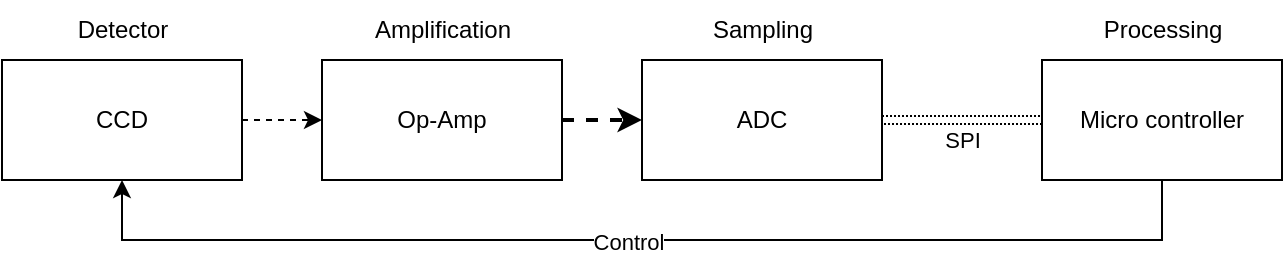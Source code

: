 <mxfile version="26.0.11">
  <diagram name="Page-1" id="hGb2lEd_QG3he4YBrYr1">
    <mxGraphModel dx="788" dy="561" grid="1" gridSize="10" guides="1" tooltips="1" connect="1" arrows="1" fold="1" page="1" pageScale="1" pageWidth="850" pageHeight="1100" math="0" shadow="0">
      <root>
        <mxCell id="0" />
        <mxCell id="1" parent="0" />
        <mxCell id="s2RkI9bYxUWYaikwDauW-33" value="" style="edgeStyle=orthogonalEdgeStyle;rounded=0;orthogonalLoop=1;jettySize=auto;html=1;dashed=1;" edge="1" parent="1" source="s2RkI9bYxUWYaikwDauW-5" target="s2RkI9bYxUWYaikwDauW-32">
          <mxGeometry relative="1" as="geometry" />
        </mxCell>
        <mxCell id="s2RkI9bYxUWYaikwDauW-5" value="&lt;div&gt;CCD&lt;/div&gt;" style="whiteSpace=wrap;html=1;" vertex="1" parent="1">
          <mxGeometry x="10" y="30" width="120" height="60" as="geometry" />
        </mxCell>
        <mxCell id="s2RkI9bYxUWYaikwDauW-35" value="" style="edgeStyle=orthogonalEdgeStyle;rounded=0;orthogonalLoop=1;jettySize=auto;html=1;dashed=1;strokeWidth=2;" edge="1" parent="1" source="s2RkI9bYxUWYaikwDauW-32" target="s2RkI9bYxUWYaikwDauW-34">
          <mxGeometry relative="1" as="geometry" />
        </mxCell>
        <mxCell id="s2RkI9bYxUWYaikwDauW-32" value="&lt;div&gt;Op-Amp&lt;/div&gt;" style="whiteSpace=wrap;html=1;" vertex="1" parent="1">
          <mxGeometry x="170" y="30" width="120" height="60" as="geometry" />
        </mxCell>
        <mxCell id="s2RkI9bYxUWYaikwDauW-37" value="" style="edgeStyle=orthogonalEdgeStyle;rounded=0;orthogonalLoop=1;jettySize=auto;html=1;shape=link;dashed=1;dashPattern=1 1;" edge="1" parent="1" source="s2RkI9bYxUWYaikwDauW-34" target="s2RkI9bYxUWYaikwDauW-36">
          <mxGeometry relative="1" as="geometry" />
        </mxCell>
        <mxCell id="s2RkI9bYxUWYaikwDauW-42" value="SPI" style="edgeLabel;html=1;align=center;verticalAlign=middle;resizable=0;points=[];" vertex="1" connectable="0" parent="s2RkI9bYxUWYaikwDauW-37">
          <mxGeometry x="0.079" y="4" relative="1" as="geometry">
            <mxPoint x="-3" y="14" as="offset" />
          </mxGeometry>
        </mxCell>
        <mxCell id="s2RkI9bYxUWYaikwDauW-34" value="&lt;div&gt;ADC&lt;/div&gt;" style="whiteSpace=wrap;html=1;" vertex="1" parent="1">
          <mxGeometry x="330" y="30" width="120" height="60" as="geometry" />
        </mxCell>
        <mxCell id="s2RkI9bYxUWYaikwDauW-40" value="" style="edgeStyle=orthogonalEdgeStyle;rounded=0;orthogonalLoop=1;jettySize=auto;html=1;entryX=0.5;entryY=1;entryDx=0;entryDy=0;" edge="1" parent="1" source="s2RkI9bYxUWYaikwDauW-36" target="s2RkI9bYxUWYaikwDauW-5">
          <mxGeometry relative="1" as="geometry">
            <mxPoint x="370" y="140.029" as="targetPoint" />
            <Array as="points">
              <mxPoint x="590" y="120" />
              <mxPoint x="70" y="120" />
            </Array>
          </mxGeometry>
        </mxCell>
        <mxCell id="s2RkI9bYxUWYaikwDauW-50" value="Control" style="edgeLabel;html=1;align=center;verticalAlign=middle;resizable=0;points=[];" vertex="1" connectable="0" parent="s2RkI9bYxUWYaikwDauW-40">
          <mxGeometry x="0.025" y="1" relative="1" as="geometry">
            <mxPoint as="offset" />
          </mxGeometry>
        </mxCell>
        <mxCell id="s2RkI9bYxUWYaikwDauW-36" value="&lt;div&gt;Micro controller&lt;/div&gt;" style="whiteSpace=wrap;html=1;" vertex="1" parent="1">
          <mxGeometry x="530" y="30" width="120" height="60" as="geometry" />
        </mxCell>
        <mxCell id="s2RkI9bYxUWYaikwDauW-43" value="Detector" style="text;html=1;align=center;verticalAlign=middle;resizable=0;points=[];autosize=1;strokeColor=none;fillColor=none;" vertex="1" parent="1">
          <mxGeometry x="35" width="70" height="30" as="geometry" />
        </mxCell>
        <mxCell id="s2RkI9bYxUWYaikwDauW-44" value="Amplification" style="text;html=1;align=center;verticalAlign=middle;resizable=0;points=[];autosize=1;strokeColor=none;fillColor=none;" vertex="1" parent="1">
          <mxGeometry x="185" width="90" height="30" as="geometry" />
        </mxCell>
        <mxCell id="s2RkI9bYxUWYaikwDauW-45" value="Sampling" style="text;html=1;align=center;verticalAlign=middle;resizable=0;points=[];autosize=1;strokeColor=none;fillColor=none;" vertex="1" parent="1">
          <mxGeometry x="355" width="70" height="30" as="geometry" />
        </mxCell>
        <mxCell id="s2RkI9bYxUWYaikwDauW-46" value="Processing" style="text;html=1;align=center;verticalAlign=middle;resizable=0;points=[];autosize=1;strokeColor=none;fillColor=none;" vertex="1" parent="1">
          <mxGeometry x="550" width="80" height="30" as="geometry" />
        </mxCell>
      </root>
    </mxGraphModel>
  </diagram>
</mxfile>
